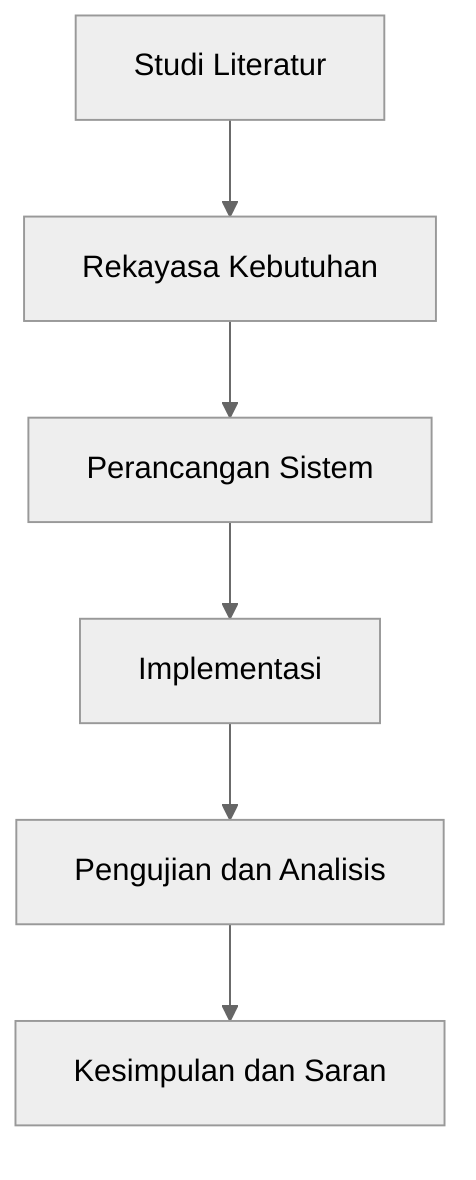 ---
config:
  theme: "neutral"
---
flowchart TD
    Proc1@{ shape: "rect", label: "Studi Literatur" } --> Proc2@{ shape: "rect", label: "Rekayasa Kebutuhan" }
    Proc2 --> Proc3@{ shape: "rect", label: "Perancangan Sistem" }
    Proc3 --> Proc4@{ shape: "rect", label: "Implementasi" }
    Proc4 --> Proc5@{ shape: "rect", label: "Pengujian dan Analisis" }
    Proc5 --> Proc6@{ shape: "rect", label: "Kesimpulan dan Saran" }